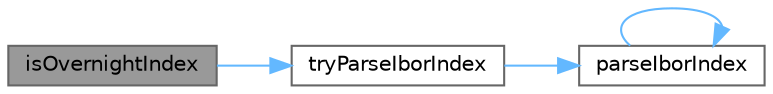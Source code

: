 digraph "isOvernightIndex"
{
 // INTERACTIVE_SVG=YES
 // LATEX_PDF_SIZE
  bgcolor="transparent";
  edge [fontname=Helvetica,fontsize=10,labelfontname=Helvetica,labelfontsize=10];
  node [fontname=Helvetica,fontsize=10,shape=box,height=0.2,width=0.4];
  rankdir="LR";
  Node1 [label="isOvernightIndex",height=0.2,width=0.4,color="gray40", fillcolor="grey60", style="filled", fontcolor="black",tooltip="Return true if the indexName is that of an overnight index, otherwise false."];
  Node1 -> Node2 [color="steelblue1",style="solid"];
  Node2 [label="tryParseIborIndex",height=0.2,width=0.4,color="grey40", fillcolor="white", style="filled",URL="$group__utilities.html#ga53500116b2cd1c6fd1598065f9ef64b2",tooltip="Try to convert std::string to QuantLib::IborIndex."];
  Node2 -> Node3 [color="steelblue1",style="solid"];
  Node3 [label="parseIborIndex",height=0.2,width=0.4,color="grey40", fillcolor="white", style="filled",URL="$group__utilities.html#ga2d18ab5807f92319c9db2c13f4904738",tooltip="Convert std::string to QuantLib::IborIndex."];
  Node3 -> Node3 [color="steelblue1",style="solid"];
}
